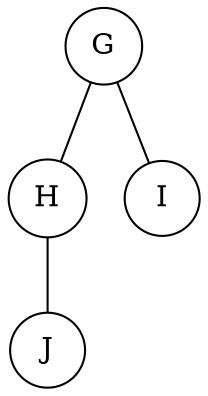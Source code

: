 graph
{
	0--1;
	0--2;
	1--3;

	3[shape="circle",label="J"];
	1[shape="circle",label="H"];
	2[shape="circle",label="I"];
	0[shape="circle",label="G"];
}